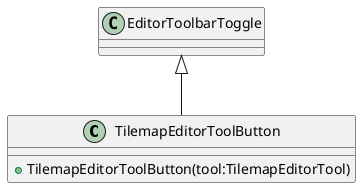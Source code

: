@startuml
class TilemapEditorToolButton {
    + TilemapEditorToolButton(tool:TilemapEditorTool)
}
EditorToolbarToggle <|-- TilemapEditorToolButton
@enduml
